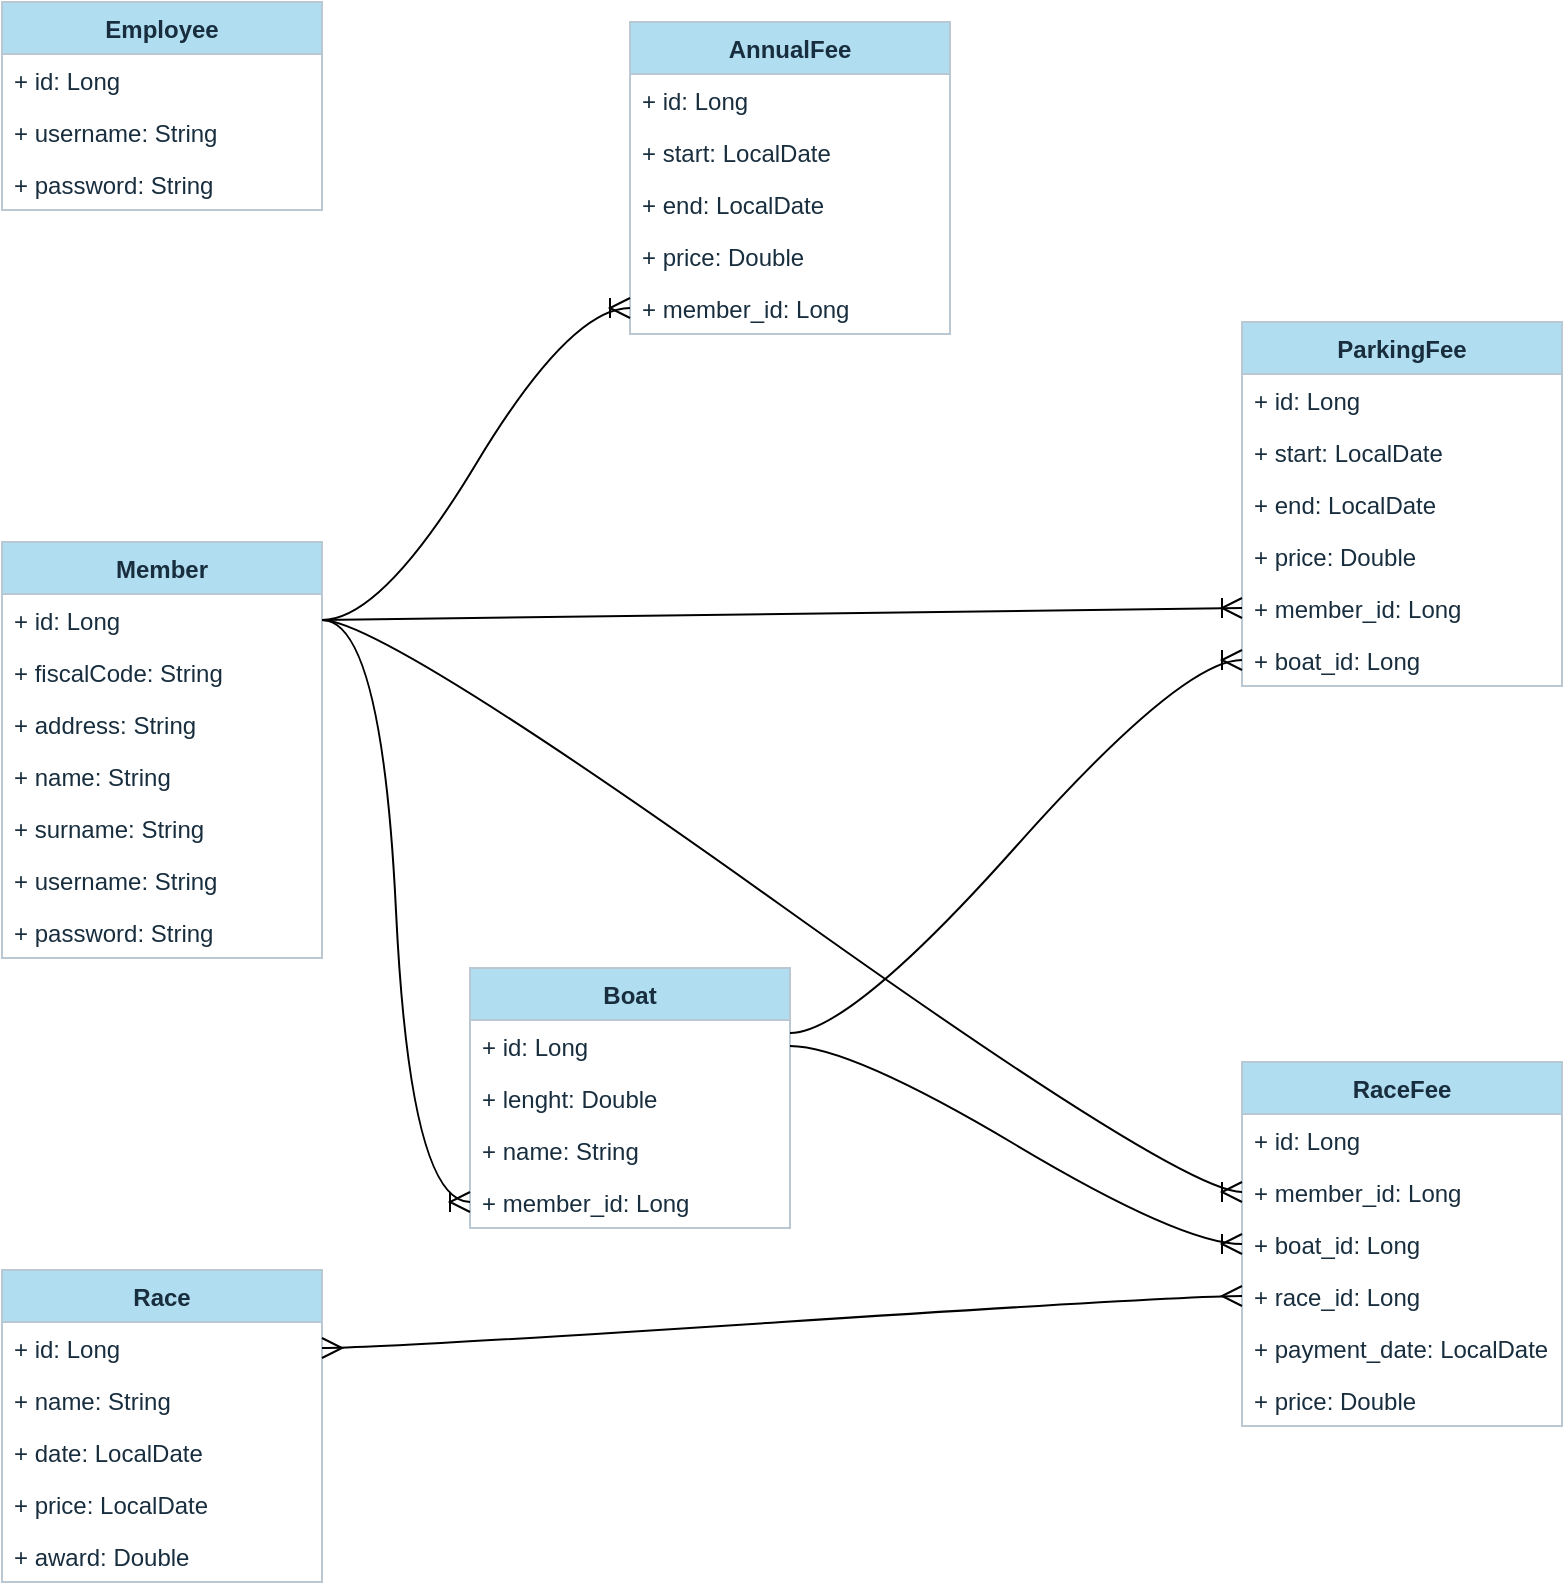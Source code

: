 <mxfile version="20.8.21" type="device"><diagram id="C5RBs43oDa-KdzZeNtuy" name="Page-1"><mxGraphModel dx="1434" dy="852" grid="1" gridSize="10" guides="1" tooltips="1" connect="1" arrows="1" fold="1" page="1" pageScale="1" pageWidth="827" pageHeight="1169" math="0" shadow="0"><root><mxCell id="WIyWlLk6GJQsqaUBKTNV-0"/><mxCell id="WIyWlLk6GJQsqaUBKTNV-1" parent="WIyWlLk6GJQsqaUBKTNV-0"/><mxCell id="zVg2tmjicfzz2D7MfsBV-0" value="ParkingFee" style="swimlane;fontStyle=1;align=center;verticalAlign=top;childLayout=stackLayout;horizontal=1;startSize=26;horizontalStack=0;resizeParent=1;resizeParentMax=0;resizeLast=0;collapsible=1;marginBottom=0;labelBackgroundColor=none;fillColor=#B1DDF0;strokeColor=#BAC8D3;fontColor=#182E3E;rounded=0;" parent="WIyWlLk6GJQsqaUBKTNV-1" vertex="1"><mxGeometry x="640" y="180" width="160" height="182" as="geometry"/></mxCell><mxCell id="zVg2tmjicfzz2D7MfsBV-50" value="+ id: Long" style="text;strokeColor=none;fillColor=none;align=left;verticalAlign=top;spacingLeft=4;spacingRight=4;overflow=hidden;rotatable=0;points=[[0,0.5],[1,0.5]];portConstraint=eastwest;labelBackgroundColor=none;fontColor=#182E3E;rounded=0;" parent="zVg2tmjicfzz2D7MfsBV-0" vertex="1"><mxGeometry y="26" width="160" height="26" as="geometry"/></mxCell><mxCell id="zVg2tmjicfzz2D7MfsBV-51" value="+ start: LocalDate" style="text;strokeColor=none;fillColor=none;align=left;verticalAlign=top;spacingLeft=4;spacingRight=4;overflow=hidden;rotatable=0;points=[[0,0.5],[1,0.5]];portConstraint=eastwest;labelBackgroundColor=none;fontColor=#182E3E;rounded=0;" parent="zVg2tmjicfzz2D7MfsBV-0" vertex="1"><mxGeometry y="52" width="160" height="26" as="geometry"/></mxCell><mxCell id="zVg2tmjicfzz2D7MfsBV-49" value="+ end: LocalDate" style="text;strokeColor=none;fillColor=none;align=left;verticalAlign=top;spacingLeft=4;spacingRight=4;overflow=hidden;rotatable=0;points=[[0,0.5],[1,0.5]];portConstraint=eastwest;labelBackgroundColor=none;fontColor=#182E3E;rounded=0;" parent="zVg2tmjicfzz2D7MfsBV-0" vertex="1"><mxGeometry y="78" width="160" height="26" as="geometry"/></mxCell><mxCell id="zVg2tmjicfzz2D7MfsBV-48" value="+ price: Double" style="text;strokeColor=none;fillColor=none;align=left;verticalAlign=top;spacingLeft=4;spacingRight=4;overflow=hidden;rotatable=0;points=[[0,0.5],[1,0.5]];portConstraint=eastwest;labelBackgroundColor=none;fontColor=#182E3E;rounded=0;" parent="zVg2tmjicfzz2D7MfsBV-0" vertex="1"><mxGeometry y="104" width="160" height="26" as="geometry"/></mxCell><mxCell id="DZtJ4x-6eKSieN6XBlUr-7" value="+ member_id: Long" style="text;strokeColor=none;fillColor=none;align=left;verticalAlign=top;spacingLeft=4;spacingRight=4;overflow=hidden;rotatable=0;points=[[0,0.5],[1,0.5]];portConstraint=eastwest;labelBackgroundColor=none;fontColor=#182E3E;rounded=0;" parent="zVg2tmjicfzz2D7MfsBV-0" vertex="1"><mxGeometry y="130" width="160" height="26" as="geometry"/></mxCell><mxCell id="DZtJ4x-6eKSieN6XBlUr-8" value="+ boat_id: Long" style="text;strokeColor=none;fillColor=none;align=left;verticalAlign=top;spacingLeft=4;spacingRight=4;overflow=hidden;rotatable=0;points=[[0,0.5],[1,0.5]];portConstraint=eastwest;labelBackgroundColor=none;fontColor=#182E3E;rounded=0;" parent="zVg2tmjicfzz2D7MfsBV-0" vertex="1"><mxGeometry y="156" width="160" height="26" as="geometry"/></mxCell><mxCell id="zVg2tmjicfzz2D7MfsBV-4" value="AnnualFee" style="swimlane;fontStyle=1;align=center;verticalAlign=top;childLayout=stackLayout;horizontal=1;startSize=26;horizontalStack=0;resizeParent=1;resizeParentMax=0;resizeLast=0;collapsible=1;marginBottom=0;labelBackgroundColor=none;fillColor=#B1DDF0;strokeColor=#BAC8D3;fontColor=#182E3E;rounded=0;" parent="WIyWlLk6GJQsqaUBKTNV-1" vertex="1"><mxGeometry x="334" y="30" width="160" height="156" as="geometry"/></mxCell><mxCell id="zVg2tmjicfzz2D7MfsBV-5" value="+ id: Long" style="text;strokeColor=none;fillColor=none;align=left;verticalAlign=top;spacingLeft=4;spacingRight=4;overflow=hidden;rotatable=0;points=[[0,0.5],[1,0.5]];portConstraint=eastwest;labelBackgroundColor=none;fontColor=#182E3E;rounded=0;" parent="zVg2tmjicfzz2D7MfsBV-4" vertex="1"><mxGeometry y="26" width="160" height="26" as="geometry"/></mxCell><mxCell id="zVg2tmjicfzz2D7MfsBV-32" value="+ start: LocalDate" style="text;strokeColor=none;fillColor=none;align=left;verticalAlign=top;spacingLeft=4;spacingRight=4;overflow=hidden;rotatable=0;points=[[0,0.5],[1,0.5]];portConstraint=eastwest;labelBackgroundColor=none;fontColor=#182E3E;rounded=0;" parent="zVg2tmjicfzz2D7MfsBV-4" vertex="1"><mxGeometry y="52" width="160" height="26" as="geometry"/></mxCell><mxCell id="zVg2tmjicfzz2D7MfsBV-31" value="+ end: LocalDate" style="text;strokeColor=none;fillColor=none;align=left;verticalAlign=top;spacingLeft=4;spacingRight=4;overflow=hidden;rotatable=0;points=[[0,0.5],[1,0.5]];portConstraint=eastwest;labelBackgroundColor=none;fontColor=#182E3E;rounded=0;" parent="zVg2tmjicfzz2D7MfsBV-4" vertex="1"><mxGeometry y="78" width="160" height="26" as="geometry"/></mxCell><mxCell id="zVg2tmjicfzz2D7MfsBV-33" value="+ price: Double" style="text;strokeColor=none;fillColor=none;align=left;verticalAlign=top;spacingLeft=4;spacingRight=4;overflow=hidden;rotatable=0;points=[[0,0.5],[1,0.5]];portConstraint=eastwest;labelBackgroundColor=none;fontColor=#182E3E;rounded=0;" parent="zVg2tmjicfzz2D7MfsBV-4" vertex="1"><mxGeometry y="104" width="160" height="26" as="geometry"/></mxCell><mxCell id="DZtJ4x-6eKSieN6XBlUr-1" value="+ member_id: Long" style="text;strokeColor=none;fillColor=none;align=left;verticalAlign=top;spacingLeft=4;spacingRight=4;overflow=hidden;rotatable=0;points=[[0,0.5],[1,0.5]];portConstraint=eastwest;labelBackgroundColor=none;fontColor=#182E3E;rounded=0;" parent="zVg2tmjicfzz2D7MfsBV-4" vertex="1"><mxGeometry y="130" width="160" height="26" as="geometry"/></mxCell><mxCell id="zVg2tmjicfzz2D7MfsBV-8" value="RaceFee" style="swimlane;fontStyle=1;align=center;verticalAlign=top;childLayout=stackLayout;horizontal=1;startSize=26;horizontalStack=0;resizeParent=1;resizeParentMax=0;resizeLast=0;collapsible=1;marginBottom=0;labelBorderColor=none;labelBackgroundColor=none;fillColor=#B1DDF0;strokeColor=#BAC8D3;fontColor=#182E3E;rounded=0;" parent="WIyWlLk6GJQsqaUBKTNV-1" vertex="1"><mxGeometry x="640" y="550" width="160" height="182" as="geometry"/></mxCell><mxCell id="zVg2tmjicfzz2D7MfsBV-9" value="+ id: Long" style="text;strokeColor=none;fillColor=none;align=left;verticalAlign=top;spacingLeft=4;spacingRight=4;overflow=hidden;rotatable=0;points=[[0,0.5],[1,0.5]];portConstraint=eastwest;labelBackgroundColor=none;fontColor=#182E3E;rounded=0;" parent="zVg2tmjicfzz2D7MfsBV-8" vertex="1"><mxGeometry y="26" width="160" height="26" as="geometry"/></mxCell><mxCell id="zVg2tmjicfzz2D7MfsBV-30" value="+ member_id: Long" style="text;strokeColor=none;fillColor=none;align=left;verticalAlign=top;spacingLeft=4;spacingRight=4;overflow=hidden;rotatable=0;points=[[0,0.5],[1,0.5]];portConstraint=eastwest;labelBackgroundColor=none;fontColor=#182E3E;rounded=0;" parent="zVg2tmjicfzz2D7MfsBV-8" vertex="1"><mxGeometry y="52" width="160" height="26" as="geometry"/></mxCell><mxCell id="DZtJ4x-6eKSieN6XBlUr-13" value="+ boat_id: Long" style="text;strokeColor=none;fillColor=none;align=left;verticalAlign=top;spacingLeft=4;spacingRight=4;overflow=hidden;rotatable=0;points=[[0,0.5],[1,0.5]];portConstraint=eastwest;labelBackgroundColor=none;fontColor=#182E3E;rounded=0;" parent="zVg2tmjicfzz2D7MfsBV-8" vertex="1"><mxGeometry y="78" width="160" height="26" as="geometry"/></mxCell><mxCell id="DZtJ4x-6eKSieN6XBlUr-14" value="+ race_id: Long" style="text;strokeColor=none;fillColor=none;align=left;verticalAlign=top;spacingLeft=4;spacingRight=4;overflow=hidden;rotatable=0;points=[[0,0.5],[1,0.5]];portConstraint=eastwest;labelBackgroundColor=none;fontColor=#182E3E;rounded=0;" parent="zVg2tmjicfzz2D7MfsBV-8" vertex="1"><mxGeometry y="104" width="160" height="26" as="geometry"/></mxCell><mxCell id="zVg2tmjicfzz2D7MfsBV-28" value="+ payment_date: LocalDate" style="text;strokeColor=none;fillColor=none;align=left;verticalAlign=top;spacingLeft=4;spacingRight=4;overflow=hidden;rotatable=0;points=[[0,0.5],[1,0.5]];portConstraint=eastwest;labelBackgroundColor=none;fontColor=#182E3E;rounded=0;" parent="zVg2tmjicfzz2D7MfsBV-8" vertex="1"><mxGeometry y="130" width="160" height="26" as="geometry"/></mxCell><mxCell id="zVg2tmjicfzz2D7MfsBV-29" value="+ price: Double" style="text;strokeColor=none;fillColor=none;align=left;verticalAlign=top;spacingLeft=4;spacingRight=4;overflow=hidden;rotatable=0;points=[[0,0.5],[1,0.5]];portConstraint=eastwest;labelBackgroundColor=none;fontColor=#182E3E;rounded=0;" parent="zVg2tmjicfzz2D7MfsBV-8" vertex="1"><mxGeometry y="156" width="160" height="26" as="geometry"/></mxCell><mxCell id="zVg2tmjicfzz2D7MfsBV-12" value="Employee" style="swimlane;fontStyle=1;align=center;verticalAlign=top;childLayout=stackLayout;horizontal=1;startSize=26;horizontalStack=0;resizeParent=1;resizeParentMax=0;resizeLast=0;collapsible=1;marginBottom=0;labelBackgroundColor=none;fillColor=#B1DDF0;strokeColor=#BAC8D3;fontColor=#182E3E;rounded=0;" parent="WIyWlLk6GJQsqaUBKTNV-1" vertex="1"><mxGeometry x="20" y="20" width="160" height="104" as="geometry"/></mxCell><mxCell id="zVg2tmjicfzz2D7MfsBV-13" value="+ id: Long" style="text;strokeColor=none;fillColor=none;align=left;verticalAlign=top;spacingLeft=4;spacingRight=4;overflow=hidden;rotatable=0;points=[[0,0.5],[1,0.5]];portConstraint=eastwest;labelBackgroundColor=none;fontColor=#182E3E;rounded=0;" parent="zVg2tmjicfzz2D7MfsBV-12" vertex="1"><mxGeometry y="26" width="160" height="26" as="geometry"/></mxCell><mxCell id="zVg2tmjicfzz2D7MfsBV-37" value="+ username: String" style="text;strokeColor=none;fillColor=none;align=left;verticalAlign=top;spacingLeft=4;spacingRight=4;overflow=hidden;rotatable=0;points=[[0,0.5],[1,0.5]];portConstraint=eastwest;labelBackgroundColor=none;fontColor=#182E3E;rounded=0;" parent="zVg2tmjicfzz2D7MfsBV-12" vertex="1"><mxGeometry y="52" width="160" height="26" as="geometry"/></mxCell><mxCell id="zVg2tmjicfzz2D7MfsBV-36" value="+ password: String" style="text;strokeColor=none;fillColor=none;align=left;verticalAlign=top;spacingLeft=4;spacingRight=4;overflow=hidden;rotatable=0;points=[[0,0.5],[1,0.5]];portConstraint=eastwest;labelBackgroundColor=none;fontColor=#182E3E;rounded=0;" parent="zVg2tmjicfzz2D7MfsBV-12" vertex="1"><mxGeometry y="78" width="160" height="26" as="geometry"/></mxCell><mxCell id="zVg2tmjicfzz2D7MfsBV-16" value="Member" style="swimlane;fontStyle=1;align=center;verticalAlign=top;childLayout=stackLayout;horizontal=1;startSize=26;horizontalStack=0;resizeParent=1;resizeParentMax=0;resizeLast=0;collapsible=1;marginBottom=0;labelBackgroundColor=none;fillColor=#B1DDF0;strokeColor=#BAC8D3;fontColor=#182E3E;rounded=0;" parent="WIyWlLk6GJQsqaUBKTNV-1" vertex="1"><mxGeometry x="20" y="290" width="160" height="208" as="geometry"/></mxCell><mxCell id="zVg2tmjicfzz2D7MfsBV-38" value="+ id: Long" style="text;strokeColor=none;fillColor=none;align=left;verticalAlign=top;spacingLeft=4;spacingRight=4;overflow=hidden;rotatable=0;points=[[0,0.5],[1,0.5]];portConstraint=eastwest;labelBackgroundColor=none;fontColor=#182E3E;rounded=0;" parent="zVg2tmjicfzz2D7MfsBV-16" vertex="1"><mxGeometry y="26" width="160" height="26" as="geometry"/></mxCell><mxCell id="zVg2tmjicfzz2D7MfsBV-41" value="+ fiscalCode: String " style="text;strokeColor=none;fillColor=none;align=left;verticalAlign=top;spacingLeft=4;spacingRight=4;overflow=hidden;rotatable=0;points=[[0,0.5],[1,0.5]];portConstraint=eastwest;labelBackgroundColor=none;fontColor=#182E3E;rounded=0;" parent="zVg2tmjicfzz2D7MfsBV-16" vertex="1"><mxGeometry y="52" width="160" height="26" as="geometry"/></mxCell><mxCell id="zVg2tmjicfzz2D7MfsBV-44" value="+ address: String" style="text;strokeColor=none;fillColor=none;align=left;verticalAlign=top;spacingLeft=4;spacingRight=4;overflow=hidden;rotatable=0;points=[[0,0.5],[1,0.5]];portConstraint=eastwest;labelBackgroundColor=none;fontColor=#182E3E;rounded=0;" parent="zVg2tmjicfzz2D7MfsBV-16" vertex="1"><mxGeometry y="78" width="160" height="26" as="geometry"/></mxCell><mxCell id="zVg2tmjicfzz2D7MfsBV-43" value="+ name: String" style="text;strokeColor=none;fillColor=none;align=left;verticalAlign=top;spacingLeft=4;spacingRight=4;overflow=hidden;rotatable=0;points=[[0,0.5],[1,0.5]];portConstraint=eastwest;labelBackgroundColor=none;fontColor=#182E3E;rounded=0;" parent="zVg2tmjicfzz2D7MfsBV-16" vertex="1"><mxGeometry y="104" width="160" height="26" as="geometry"/></mxCell><mxCell id="zVg2tmjicfzz2D7MfsBV-42" value="+ surname: String" style="text;strokeColor=none;fillColor=none;align=left;verticalAlign=top;spacingLeft=4;spacingRight=4;overflow=hidden;rotatable=0;points=[[0,0.5],[1,0.5]];portConstraint=eastwest;labelBackgroundColor=none;fontColor=#182E3E;rounded=0;" parent="zVg2tmjicfzz2D7MfsBV-16" vertex="1"><mxGeometry y="130" width="160" height="26" as="geometry"/></mxCell><mxCell id="zVg2tmjicfzz2D7MfsBV-39" value="+ username: String" style="text;strokeColor=none;fillColor=none;align=left;verticalAlign=top;spacingLeft=4;spacingRight=4;overflow=hidden;rotatable=0;points=[[0,0.5],[1,0.5]];portConstraint=eastwest;labelBackgroundColor=none;fontColor=#182E3E;rounded=0;" parent="zVg2tmjicfzz2D7MfsBV-16" vertex="1"><mxGeometry y="156" width="160" height="26" as="geometry"/></mxCell><mxCell id="zVg2tmjicfzz2D7MfsBV-40" value="+ password: String" style="text;strokeColor=none;fillColor=none;align=left;verticalAlign=top;spacingLeft=4;spacingRight=4;overflow=hidden;rotatable=0;points=[[0,0.5],[1,0.5]];portConstraint=eastwest;labelBackgroundColor=none;fontColor=#182E3E;rounded=0;" parent="zVg2tmjicfzz2D7MfsBV-16" vertex="1"><mxGeometry y="182" width="160" height="26" as="geometry"/></mxCell><mxCell id="zVg2tmjicfzz2D7MfsBV-20" value="Race" style="swimlane;fontStyle=1;align=center;verticalAlign=top;childLayout=stackLayout;horizontal=1;startSize=26;horizontalStack=0;resizeParent=1;resizeParentMax=0;resizeLast=0;collapsible=1;marginBottom=0;labelBackgroundColor=none;fillColor=#B1DDF0;strokeColor=#BAC8D3;fontColor=#182E3E;rounded=0;" parent="WIyWlLk6GJQsqaUBKTNV-1" vertex="1"><mxGeometry x="20" y="654" width="160" height="156" as="geometry"/></mxCell><mxCell id="DZtJ4x-6eKSieN6XBlUr-2" value="+ id: Long" style="text;strokeColor=none;fillColor=none;align=left;verticalAlign=top;spacingLeft=4;spacingRight=4;overflow=hidden;rotatable=0;points=[[0,0.5],[1,0.5]];portConstraint=eastwest;labelBackgroundColor=none;fontColor=#182E3E;rounded=0;" parent="zVg2tmjicfzz2D7MfsBV-20" vertex="1"><mxGeometry y="26" width="160" height="26" as="geometry"/></mxCell><mxCell id="DZtJ4x-6eKSieN6XBlUr-3" value="+ name: String" style="text;strokeColor=none;fillColor=none;align=left;verticalAlign=top;spacingLeft=4;spacingRight=4;overflow=hidden;rotatable=0;points=[[0,0.5],[1,0.5]];portConstraint=eastwest;labelBackgroundColor=none;fontColor=#182E3E;rounded=0;" parent="zVg2tmjicfzz2D7MfsBV-20" vertex="1"><mxGeometry y="52" width="160" height="26" as="geometry"/></mxCell><mxCell id="DZtJ4x-6eKSieN6XBlUr-4" value="+ date: LocalDate" style="text;strokeColor=none;fillColor=none;align=left;verticalAlign=top;spacingLeft=4;spacingRight=4;overflow=hidden;rotatable=0;points=[[0,0.5],[1,0.5]];portConstraint=eastwest;labelBackgroundColor=none;fontColor=#182E3E;rounded=0;" parent="zVg2tmjicfzz2D7MfsBV-20" vertex="1"><mxGeometry y="78" width="160" height="26" as="geometry"/></mxCell><mxCell id="DZtJ4x-6eKSieN6XBlUr-5" value="+ price: LocalDate" style="text;strokeColor=none;fillColor=none;align=left;verticalAlign=top;spacingLeft=4;spacingRight=4;overflow=hidden;rotatable=0;points=[[0,0.5],[1,0.5]];portConstraint=eastwest;labelBackgroundColor=none;fontColor=#182E3E;rounded=0;" parent="zVg2tmjicfzz2D7MfsBV-20" vertex="1"><mxGeometry y="104" width="160" height="26" as="geometry"/></mxCell><mxCell id="DZtJ4x-6eKSieN6XBlUr-6" value="+ award: Double" style="text;strokeColor=none;fillColor=none;align=left;verticalAlign=top;spacingLeft=4;spacingRight=4;overflow=hidden;rotatable=0;points=[[0,0.5],[1,0.5]];portConstraint=eastwest;labelBackgroundColor=none;fontColor=#182E3E;rounded=0;" parent="zVg2tmjicfzz2D7MfsBV-20" vertex="1"><mxGeometry y="130" width="160" height="26" as="geometry"/></mxCell><mxCell id="zVg2tmjicfzz2D7MfsBV-24" value="Boat" style="swimlane;fontStyle=1;align=center;verticalAlign=top;childLayout=stackLayout;horizontal=1;startSize=26;horizontalStack=0;resizeParent=1;resizeParentMax=0;resizeLast=0;collapsible=1;marginBottom=0;labelBackgroundColor=none;fillColor=#B1DDF0;strokeColor=#BAC8D3;fontColor=#182E3E;rounded=0;" parent="WIyWlLk6GJQsqaUBKTNV-1" vertex="1"><mxGeometry x="254" y="503" width="160" height="130" as="geometry"/></mxCell><mxCell id="zVg2tmjicfzz2D7MfsBV-45" value="+ id: Long" style="text;strokeColor=none;fillColor=none;align=left;verticalAlign=top;spacingLeft=4;spacingRight=4;overflow=hidden;rotatable=0;points=[[0,0.5],[1,0.5]];portConstraint=eastwest;labelBackgroundColor=none;fontColor=#182E3E;rounded=0;" parent="zVg2tmjicfzz2D7MfsBV-24" vertex="1"><mxGeometry y="26" width="160" height="26" as="geometry"/></mxCell><mxCell id="zVg2tmjicfzz2D7MfsBV-47" value="+ lenght: Double" style="text;strokeColor=none;fillColor=none;align=left;verticalAlign=top;spacingLeft=4;spacingRight=4;overflow=hidden;rotatable=0;points=[[0,0.5],[1,0.5]];portConstraint=eastwest;labelBackgroundColor=none;fontColor=#182E3E;rounded=0;" parent="zVg2tmjicfzz2D7MfsBV-24" vertex="1"><mxGeometry y="52" width="160" height="26" as="geometry"/></mxCell><mxCell id="DZtJ4x-6eKSieN6XBlUr-0" value="+ name: String" style="text;strokeColor=none;fillColor=none;align=left;verticalAlign=top;spacingLeft=4;spacingRight=4;overflow=hidden;rotatable=0;points=[[0,0.5],[1,0.5]];portConstraint=eastwest;labelBackgroundColor=none;fontColor=#182E3E;rounded=0;" parent="zVg2tmjicfzz2D7MfsBV-24" vertex="1"><mxGeometry y="78" width="160" height="26" as="geometry"/></mxCell><mxCell id="zVg2tmjicfzz2D7MfsBV-46" value="+ member_id: Long" style="text;strokeColor=none;fillColor=none;align=left;verticalAlign=top;spacingLeft=4;spacingRight=4;overflow=hidden;rotatable=0;points=[[0,0.5],[1,0.5]];portConstraint=eastwest;labelBackgroundColor=none;fontColor=#182E3E;rounded=0;" parent="zVg2tmjicfzz2D7MfsBV-24" vertex="1"><mxGeometry y="104" width="160" height="26" as="geometry"/></mxCell><mxCell id="DZtJ4x-6eKSieN6XBlUr-9" value="" style="edgeStyle=entityRelationEdgeStyle;fontSize=12;html=1;endArrow=ERoneToMany;rounded=0;startSize=8;endSize=8;curved=1;exitX=1;exitY=0.5;exitDx=0;exitDy=0;entryX=0;entryY=0.5;entryDx=0;entryDy=0;" parent="WIyWlLk6GJQsqaUBKTNV-1" source="zVg2tmjicfzz2D7MfsBV-38" target="zVg2tmjicfzz2D7MfsBV-46" edge="1"><mxGeometry width="100" height="100" relative="1" as="geometry"><mxPoint x="510" y="490" as="sourcePoint"/><mxPoint x="610" y="390" as="targetPoint"/></mxGeometry></mxCell><mxCell id="DZtJ4x-6eKSieN6XBlUr-10" value="" style="edgeStyle=entityRelationEdgeStyle;fontSize=12;html=1;endArrow=ERoneToMany;rounded=0;startSize=8;endSize=8;curved=1;exitX=1;exitY=0.5;exitDx=0;exitDy=0;entryX=0;entryY=0.5;entryDx=0;entryDy=0;" parent="WIyWlLk6GJQsqaUBKTNV-1" source="zVg2tmjicfzz2D7MfsBV-38" target="DZtJ4x-6eKSieN6XBlUr-7" edge="1"><mxGeometry width="100" height="100" relative="1" as="geometry"><mxPoint x="510" y="490" as="sourcePoint"/><mxPoint x="610" y="390" as="targetPoint"/></mxGeometry></mxCell><mxCell id="DZtJ4x-6eKSieN6XBlUr-11" value="" style="edgeStyle=entityRelationEdgeStyle;fontSize=12;html=1;endArrow=ERoneToMany;rounded=0;startSize=8;endSize=8;curved=1;exitX=1;exitY=0.25;exitDx=0;exitDy=0;entryX=0;entryY=0.5;entryDx=0;entryDy=0;" parent="WIyWlLk6GJQsqaUBKTNV-1" source="zVg2tmjicfzz2D7MfsBV-24" target="DZtJ4x-6eKSieN6XBlUr-8" edge="1"><mxGeometry width="100" height="100" relative="1" as="geometry"><mxPoint x="510" y="490" as="sourcePoint"/><mxPoint x="580" y="370" as="targetPoint"/></mxGeometry></mxCell><mxCell id="DZtJ4x-6eKSieN6XBlUr-12" value="" style="edgeStyle=entityRelationEdgeStyle;fontSize=12;html=1;endArrow=ERoneToMany;rounded=0;startSize=8;endSize=8;curved=1;exitX=1;exitY=0.5;exitDx=0;exitDy=0;entryX=0;entryY=0.5;entryDx=0;entryDy=0;" parent="WIyWlLk6GJQsqaUBKTNV-1" source="zVg2tmjicfzz2D7MfsBV-38" target="DZtJ4x-6eKSieN6XBlUr-1" edge="1"><mxGeometry width="100" height="100" relative="1" as="geometry"><mxPoint x="510" y="490" as="sourcePoint"/><mxPoint x="610" y="390" as="targetPoint"/></mxGeometry></mxCell><mxCell id="DZtJ4x-6eKSieN6XBlUr-15" value="" style="edgeStyle=entityRelationEdgeStyle;fontSize=12;html=1;endArrow=ERoneToMany;rounded=0;startSize=8;endSize=8;curved=1;exitX=1;exitY=0.5;exitDx=0;exitDy=0;entryX=0;entryY=0.5;entryDx=0;entryDy=0;" parent="WIyWlLk6GJQsqaUBKTNV-1" source="zVg2tmjicfzz2D7MfsBV-38" target="zVg2tmjicfzz2D7MfsBV-30" edge="1"><mxGeometry width="100" height="100" relative="1" as="geometry"><mxPoint x="510" y="490" as="sourcePoint"/><mxPoint x="610" y="390" as="targetPoint"/></mxGeometry></mxCell><mxCell id="DZtJ4x-6eKSieN6XBlUr-16" value="" style="edgeStyle=entityRelationEdgeStyle;fontSize=12;html=1;endArrow=ERoneToMany;rounded=0;startSize=8;endSize=8;curved=1;exitX=1;exitY=0.5;exitDx=0;exitDy=0;entryX=0;entryY=0.5;entryDx=0;entryDy=0;" parent="WIyWlLk6GJQsqaUBKTNV-1" source="zVg2tmjicfzz2D7MfsBV-45" target="DZtJ4x-6eKSieN6XBlUr-13" edge="1"><mxGeometry width="100" height="100" relative="1" as="geometry"><mxPoint x="510" y="490" as="sourcePoint"/><mxPoint x="560" y="660" as="targetPoint"/></mxGeometry></mxCell><mxCell id="DZtJ4x-6eKSieN6XBlUr-18" value="" style="edgeStyle=entityRelationEdgeStyle;fontSize=12;html=1;endArrow=ERmany;startArrow=ERmany;rounded=0;startSize=8;endSize=8;curved=1;exitX=1;exitY=0.25;exitDx=0;exitDy=0;entryX=0;entryY=0.5;entryDx=0;entryDy=0;" parent="WIyWlLk6GJQsqaUBKTNV-1" source="zVg2tmjicfzz2D7MfsBV-20" target="DZtJ4x-6eKSieN6XBlUr-14" edge="1"><mxGeometry width="100" height="100" relative="1" as="geometry"><mxPoint x="250" y="850" as="sourcePoint"/><mxPoint x="350" y="750" as="targetPoint"/></mxGeometry></mxCell></root></mxGraphModel></diagram></mxfile>